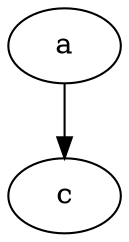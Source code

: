 digraph 1{
	V1 [label="a"]
	V2 [label="c"]
	V1 -> V2
}
digraph 2{
	V1 [label="a"]
	V2 [label="c"]
	V3 [label="b"]
	V1 -> V2
	V2 -> V3
}